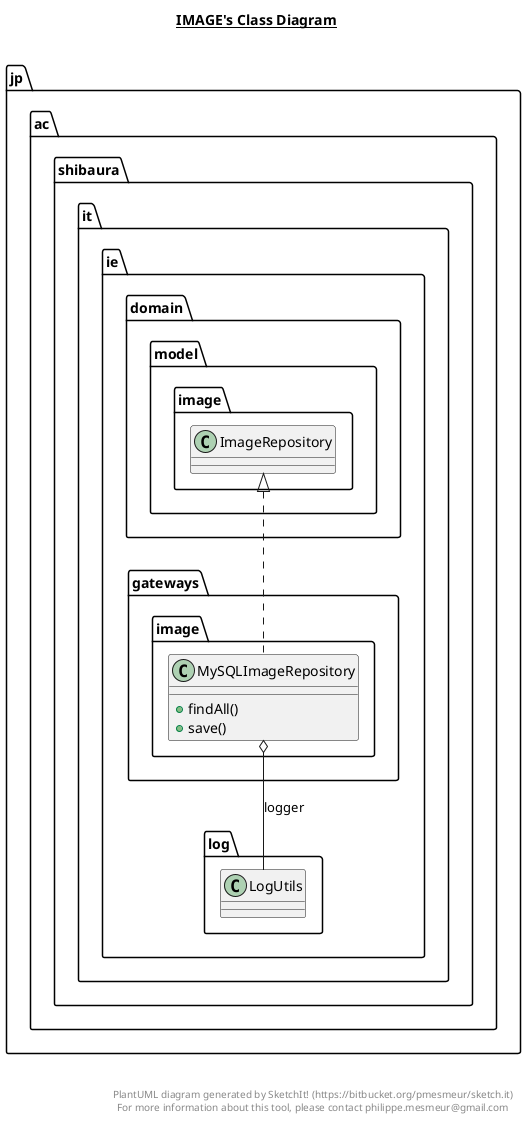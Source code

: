 @startuml

title __IMAGE's Class Diagram__\n

  namespace jp.ac.shibaura.it.ie {
    namespace gateways.image {
      class jp.ac.shibaura.it.ie.gateways.image.MySQLImageRepository {
          + findAll()
          + save()
      }
    }
  }
  

  jp.ac.shibaura.it.ie.gateways.image.MySQLImageRepository .up.|> jp.ac.shibaura.it.ie.domain.model.image.ImageRepository
  jp.ac.shibaura.it.ie.gateways.image.MySQLImageRepository o-- jp.ac.shibaura.it.ie.log.LogUtils : logger


right footer


PlantUML diagram generated by SketchIt! (https://bitbucket.org/pmesmeur/sketch.it)
For more information about this tool, please contact philippe.mesmeur@gmail.com
endfooter

@enduml
